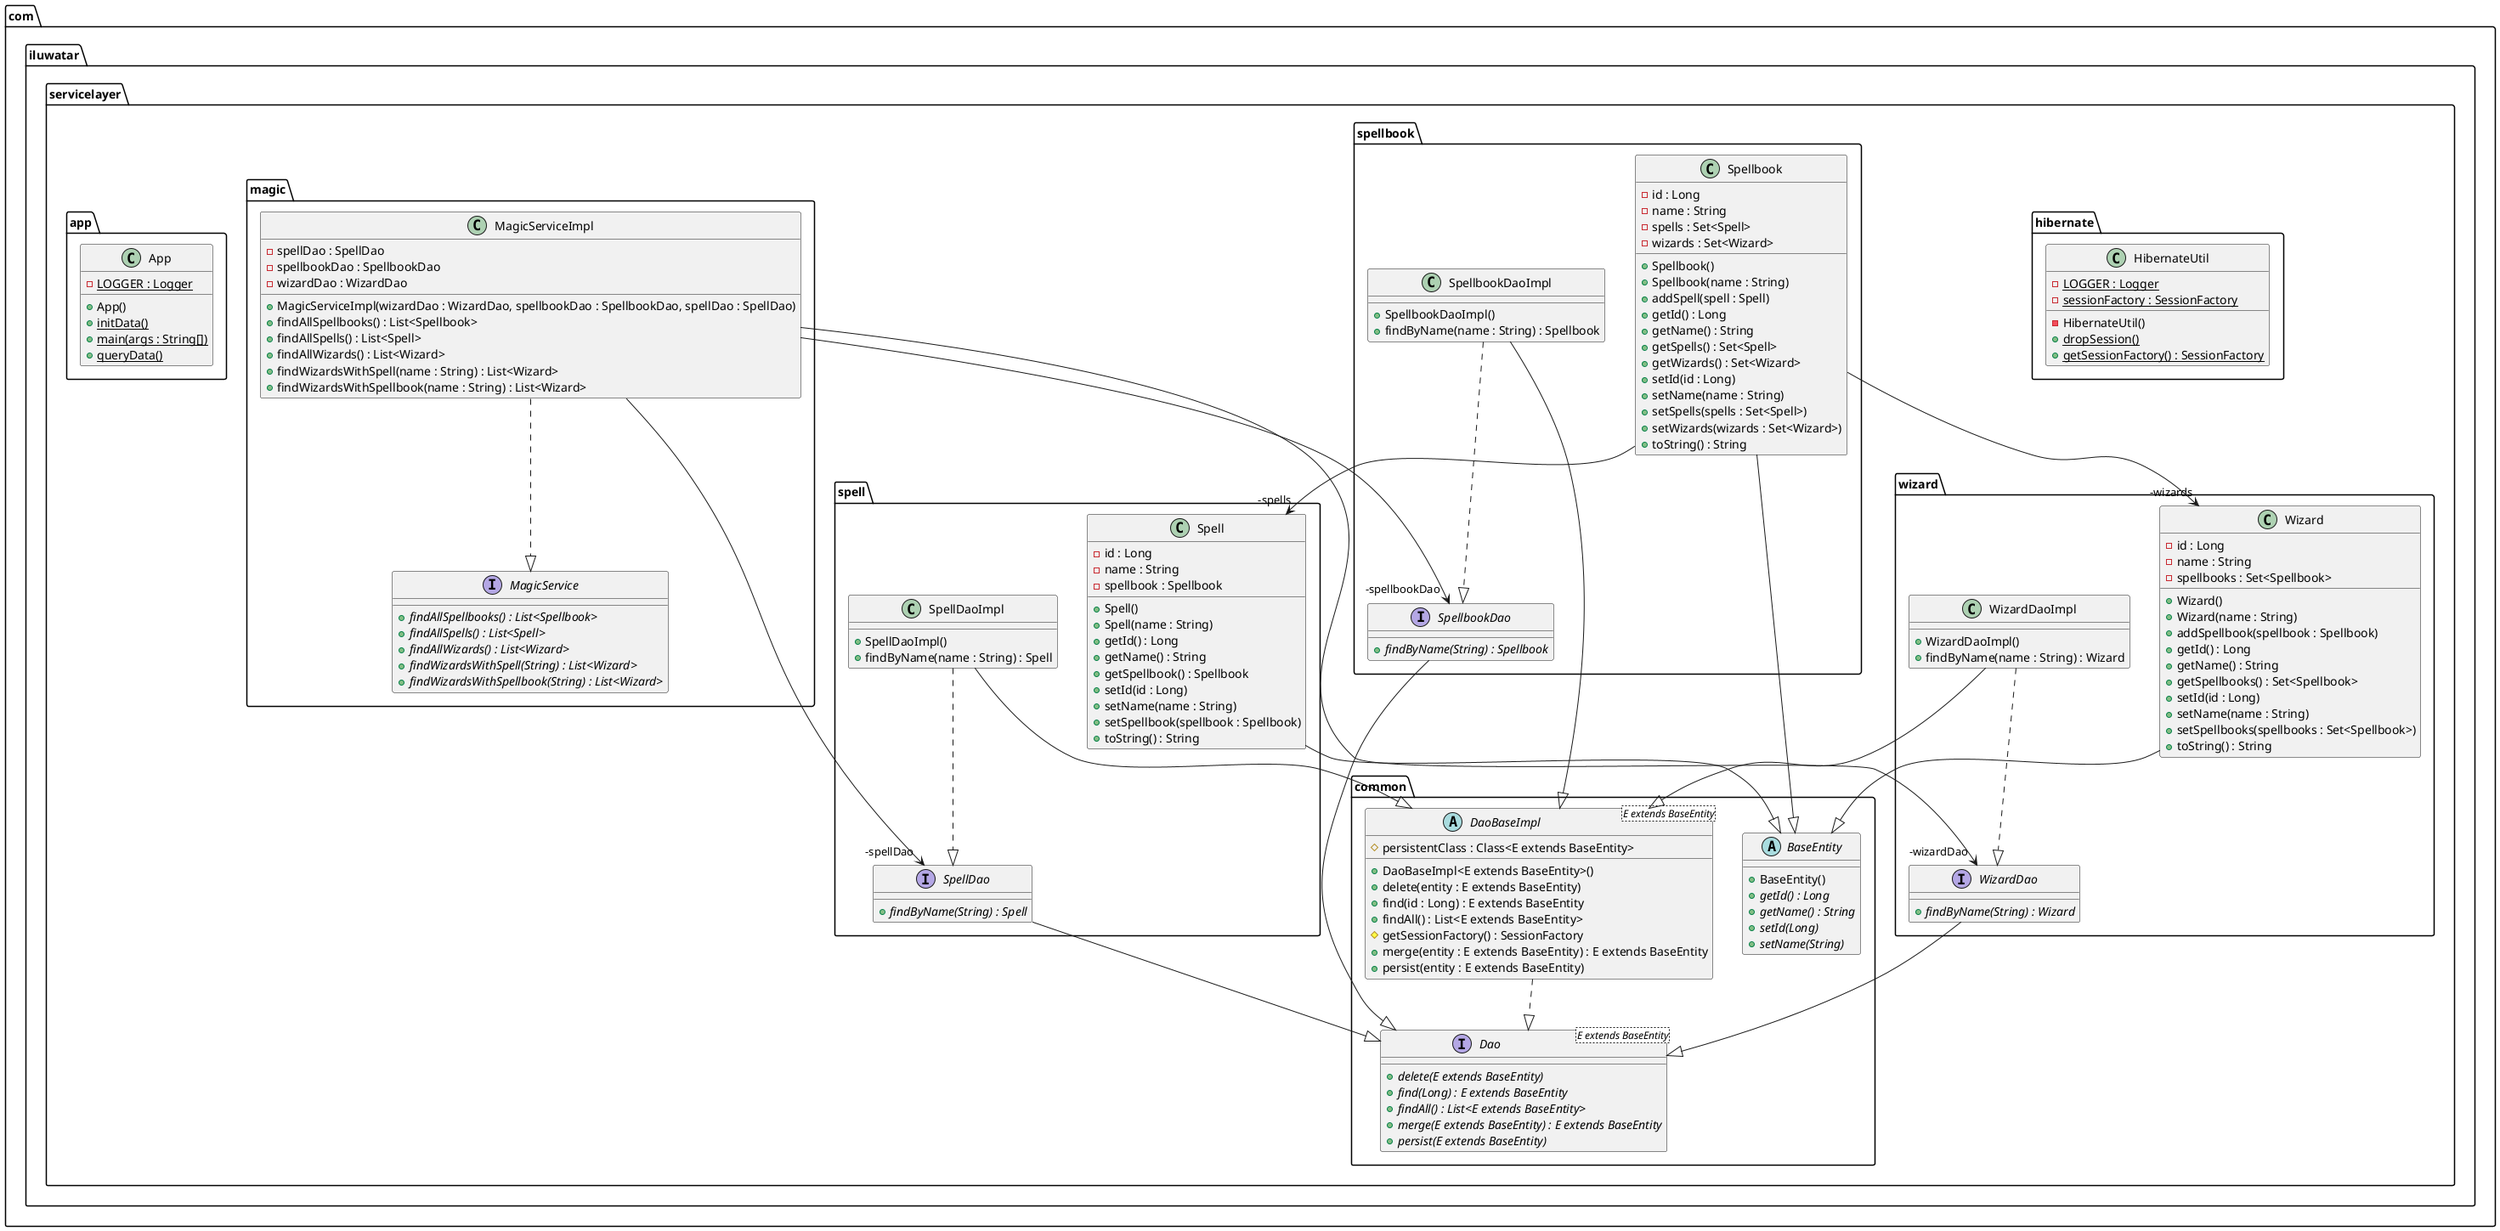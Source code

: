 @startuml
package com.iluwatar.servicelayer.hibernate {
  class HibernateUtil {
    - LOGGER : Logger {static}
    - sessionFactory : SessionFactory {static}
    - HibernateUtil()
    + dropSession() {static}
    + getSessionFactory() : SessionFactory {static}
  }
}
package com.iluwatar.servicelayer.common {
  abstract class BaseEntity {
    + BaseEntity()
    + getId() : Long {abstract}
    + getName() : String {abstract}
    + setId(Long) {abstract}
    + setName(String) {abstract}
  }
  interface Dao<E extends BaseEntity> {
    + delete(E extends BaseEntity) {abstract}
    + find(Long) : E extends BaseEntity {abstract}
    + findAll() : List<E extends BaseEntity> {abstract}
    + merge(E extends BaseEntity) : E extends BaseEntity {abstract}
    + persist(E extends BaseEntity) {abstract}
  }
  abstract class DaoBaseImpl<E extends BaseEntity> {
    # persistentClass : Class<E extends BaseEntity>
    + DaoBaseImpl<E extends BaseEntity>()
    + delete(entity : E extends BaseEntity)
    + find(id : Long) : E extends BaseEntity
    + findAll() : List<E extends BaseEntity>
    # getSessionFactory() : SessionFactory
    + merge(entity : E extends BaseEntity) : E extends BaseEntity
    + persist(entity : E extends BaseEntity)
  }
}
package com.iluwatar.servicelayer.magic {
  interface MagicService {
    + findAllSpellbooks() : List<Spellbook> {abstract}
    + findAllSpells() : List<Spell> {abstract}
    + findAllWizards() : List<Wizard> {abstract}
    + findWizardsWithSpell(String) : List<Wizard> {abstract}
    + findWizardsWithSpellbook(String) : List<Wizard> {abstract}
  }
  class MagicServiceImpl {
    - spellDao : SpellDao
    - spellbookDao : SpellbookDao
    - wizardDao : WizardDao
    + MagicServiceImpl(wizardDao : WizardDao, spellbookDao : SpellbookDao, spellDao : SpellDao)
    + findAllSpellbooks() : List<Spellbook>
    + findAllSpells() : List<Spell>
    + findAllWizards() : List<Wizard>
    + findWizardsWithSpell(name : String) : List<Wizard>
    + findWizardsWithSpellbook(name : String) : List<Wizard>
  }
}
package com.iluwatar.servicelayer.wizard {
  class Wizard {
    - id : Long
    - name : String
    - spellbooks : Set<Spellbook>
    + Wizard()
    + Wizard(name : String)
    + addSpellbook(spellbook : Spellbook)
    + getId() : Long
    + getName() : String
    + getSpellbooks() : Set<Spellbook>
    + setId(id : Long)
    + setName(name : String)
    + setSpellbooks(spellbooks : Set<Spellbook>)
    + toString() : String
  }
  interface WizardDao {
    + findByName(String) : Wizard {abstract}
  }
  class WizardDaoImpl {
    + WizardDaoImpl()
    + findByName(name : String) : Wizard
  }
}
package com.iluwatar.servicelayer.spellbook {
  class Spellbook {
    - id : Long
    - name : String
    - spells : Set<Spell>
    - wizards : Set<Wizard>
    + Spellbook()
    + Spellbook(name : String)
    + addSpell(spell : Spell)
    + getId() : Long
    + getName() : String
    + getSpells() : Set<Spell>
    + getWizards() : Set<Wizard>
    + setId(id : Long)
    + setName(name : String)
    + setSpells(spells : Set<Spell>)
    + setWizards(wizards : Set<Wizard>)
    + toString() : String
  }
  interface SpellbookDao {
    + findByName(String) : Spellbook {abstract}
  }
  class SpellbookDaoImpl {
    + SpellbookDaoImpl()
    + findByName(name : String) : Spellbook
  }
}
package com.iluwatar.servicelayer.spell {
  class Spell {
    - id : Long
    - name : String
    - spellbook : Spellbook
    + Spell()
    + Spell(name : String)
    + getId() : Long
    + getName() : String
    + getSpellbook() : Spellbook
    + setId(id : Long)
    + setName(name : String)
    + setSpellbook(spellbook : Spellbook)
    + toString() : String
  }
  interface SpellDao {
    + findByName(String) : Spell {abstract}
  }
  class SpellDaoImpl {
    + SpellDaoImpl()
    + findByName(name : String) : Spell
  }
}
package com.iluwatar.servicelayer.app {
  class App {
    - LOGGER : Logger {static}
    + App()
    + initData() {static}
    + main(args : String[]) {static}
    + queryData() {static}
  }
}
MagicServiceImpl -->  "-wizardDao" WizardDao
MagicServiceImpl -->  "-spellbookDao" SpellbookDao
MagicServiceImpl -->  "-spellDao" SpellDao
Spellbook -->  "-spells" Spell
Spellbook -->  "-wizards" Wizard
DaoBaseImpl ..|> Dao 
MagicServiceImpl ..|> MagicService 
Spell --|> BaseEntity 
SpellDao --|> Dao 
SpellDaoImpl ..|> SpellDao 
SpellDaoImpl --|> DaoBaseImpl 
Spellbook --|> BaseEntity 
SpellbookDao --|> Dao 
SpellbookDaoImpl ..|> SpellbookDao 
SpellbookDaoImpl --|> DaoBaseImpl 
Wizard --|> BaseEntity 
WizardDao --|> Dao 
WizardDaoImpl ..|> WizardDao 
WizardDaoImpl --|> DaoBaseImpl 
@enduml